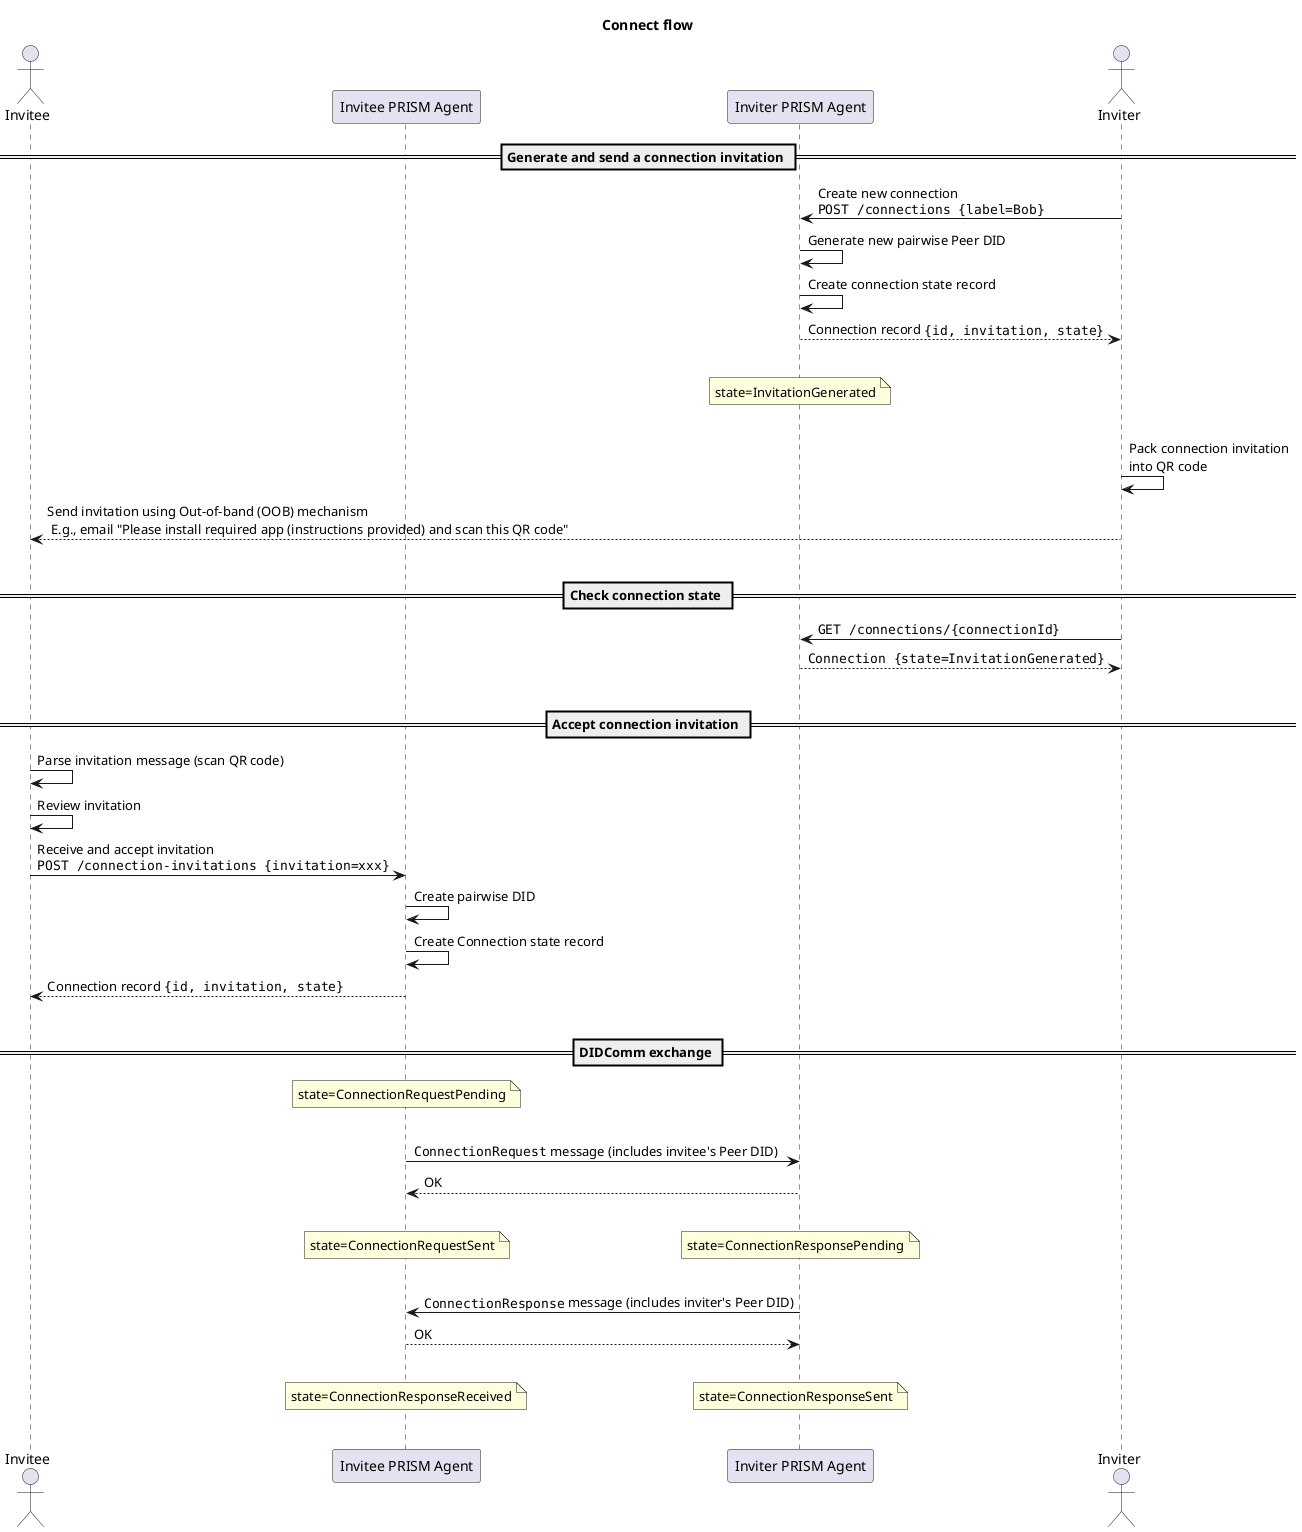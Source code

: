 @startuml
title Connect flow

actor Invitee as invitee
participant "Invitee PRISM Agent" as inviteeAgent
participant "Inviter PRISM Agent" as inviterAgent
actor Inviter as inviter

== Generate and send a connection invitation ==
inviter -> inviterAgent: Create new connection\n""POST /connections {label=Bob}""
inviterAgent -> inviterAgent: Generate new pairwise Peer DID
inviterAgent -> inviterAgent: Create connection state record
inviterAgent --> inviter: Connection record ""{id, invitation, state}""
|||
note over inviterAgent: state=InvitationGenerated
|||
inviter -> inviter: Pack connection invitation\ninto QR code
inviter --> invitee: Send invitation using Out-of-band (OOB) mechanism\n E.g., email "Please install required app (instructions provided) and scan this QR code"
|||

== Check connection state ==
inviter -> inviterAgent: ""GET /connections/{connectionId}""
inviterAgent --> inviter: ""Connection {state=InvitationGenerated}""
|||

== Accept connection invitation ==
invitee -> invitee: Parse invitation message (scan QR code)
invitee -> invitee: Review invitation
invitee -> inviteeAgent: Receive and accept invitation\n""POST /connection-invitations {invitation=xxx}""
inviteeAgent -> inviteeAgent: Create pairwise DID
inviteeAgent -> inviteeAgent: Create Connection state record
inviteeAgent --> invitee: Connection record ""{id, invitation, state}""
|||

== DIDComm exchange ==
note over inviteeAgent: state=ConnectionRequestPending
|||
inviteeAgent -> inviterAgent: ""ConnectionRequest"" message (includes invitee's Peer DID)
inviterAgent --> inviteeAgent: OK
|||
note over inviteeAgent: state=ConnectionRequestSent
/ note over inviterAgent: state=ConnectionResponsePending
|||
inviterAgent -> inviteeAgent: ""ConnectionResponse"" message (includes inviter's Peer DID)
inviteeAgent --> inviterAgent: OK
|||
note over inviteeAgent: state=ConnectionResponseReceived
/ note over inviterAgent: state=ConnectionResponseSent
|||

@enduml
